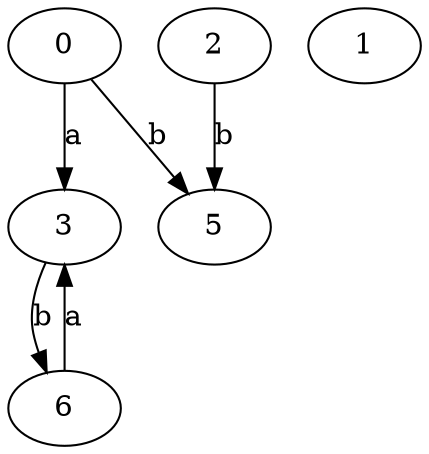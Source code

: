 strict digraph  {
0;
1;
2;
3;
5;
6;
0 -> 3  [label=a];
0 -> 5  [label=b];
2 -> 5  [label=b];
3 -> 6  [label=b];
6 -> 3  [label=a];
}
